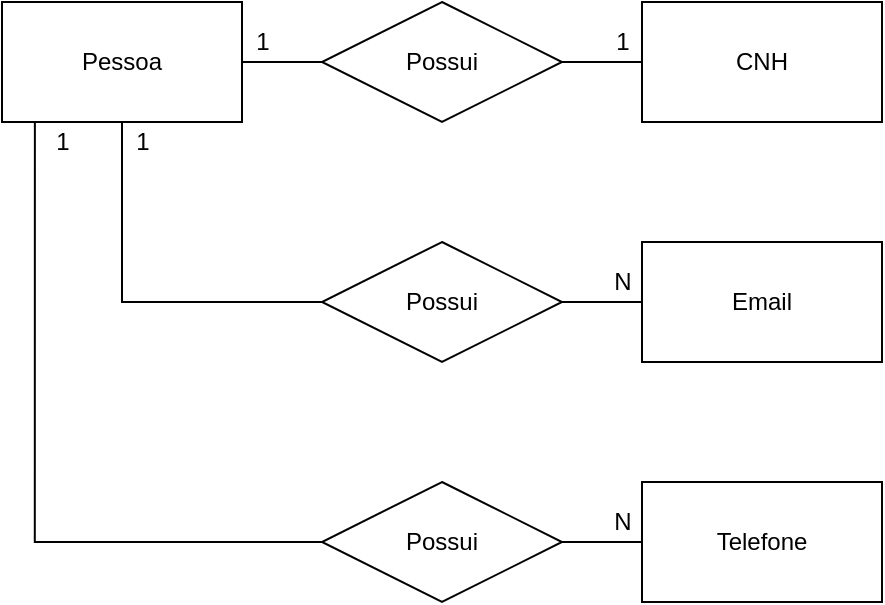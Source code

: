 <mxfile version="14.9.3" type="device" pages="2"><diagram id="R2lEEEUBdFMjLlhIrx00" name="CONCEITUAL"><mxGraphModel dx="868" dy="450" grid="1" gridSize="10" guides="1" tooltips="1" connect="1" arrows="1" fold="1" page="1" pageScale="1" pageWidth="850" pageHeight="1100" math="0" shadow="0" extFonts="Permanent Marker^https://fonts.googleapis.com/css?family=Permanent+Marker"><root><mxCell id="0"/><mxCell id="1" parent="0"/><mxCell id="jzW0tUs5qblFSiG50ejC-5" value="" style="edgeStyle=orthogonalEdgeStyle;rounded=0;orthogonalLoop=1;jettySize=auto;html=1;endArrow=none;endFill=0;" parent="1" source="jzW0tUs5qblFSiG50ejC-1" target="jzW0tUs5qblFSiG50ejC-3" edge="1"><mxGeometry relative="1" as="geometry"/></mxCell><mxCell id="jzW0tUs5qblFSiG50ejC-14" style="edgeStyle=orthogonalEdgeStyle;rounded=0;orthogonalLoop=1;jettySize=auto;html=1;entryX=0;entryY=0.5;entryDx=0;entryDy=0;endArrow=none;endFill=0;" parent="1" source="jzW0tUs5qblFSiG50ejC-1" target="jzW0tUs5qblFSiG50ejC-8" edge="1"><mxGeometry relative="1" as="geometry"><Array as="points"><mxPoint x="140" y="350"/></Array></mxGeometry></mxCell><mxCell id="jzW0tUs5qblFSiG50ejC-15" style="edgeStyle=orthogonalEdgeStyle;rounded=0;orthogonalLoop=1;jettySize=auto;html=1;entryX=0;entryY=0.5;entryDx=0;entryDy=0;endArrow=none;endFill=0;exitX=0.137;exitY=0.99;exitDx=0;exitDy=0;exitPerimeter=0;" parent="1" source="jzW0tUs5qblFSiG50ejC-1" target="jzW0tUs5qblFSiG50ejC-11" edge="1"><mxGeometry relative="1" as="geometry"><Array as="points"><mxPoint x="96" y="470"/></Array></mxGeometry></mxCell><mxCell id="jzW0tUs5qblFSiG50ejC-1" value="Pessoa" style="rounded=0;whiteSpace=wrap;html=1;" parent="1" vertex="1"><mxGeometry x="80" y="200" width="120" height="60" as="geometry"/></mxCell><mxCell id="jzW0tUs5qblFSiG50ejC-2" value="CNH" style="rounded=0;whiteSpace=wrap;html=1;" parent="1" vertex="1"><mxGeometry x="400" y="200" width="120" height="60" as="geometry"/></mxCell><mxCell id="jzW0tUs5qblFSiG50ejC-4" value="" style="edgeStyle=orthogonalEdgeStyle;rounded=0;orthogonalLoop=1;jettySize=auto;html=1;endArrow=none;endFill=0;" parent="1" source="jzW0tUs5qblFSiG50ejC-3" target="jzW0tUs5qblFSiG50ejC-2" edge="1"><mxGeometry relative="1" as="geometry"/></mxCell><mxCell id="jzW0tUs5qblFSiG50ejC-3" value="Possui" style="shape=rhombus;perimeter=rhombusPerimeter;whiteSpace=wrap;html=1;align=center;" parent="1" vertex="1"><mxGeometry x="240" y="200" width="120" height="60" as="geometry"/></mxCell><mxCell id="jzW0tUs5qblFSiG50ejC-6" value="1" style="text;html=1;align=center;verticalAlign=middle;resizable=0;points=[];autosize=1;strokeColor=none;" parent="1" vertex="1"><mxGeometry x="200" y="210" width="20" height="20" as="geometry"/></mxCell><mxCell id="jzW0tUs5qblFSiG50ejC-7" value="1" style="text;html=1;align=center;verticalAlign=middle;resizable=0;points=[];autosize=1;strokeColor=none;" parent="1" vertex="1"><mxGeometry x="380" y="210" width="20" height="20" as="geometry"/></mxCell><mxCell id="jzW0tUs5qblFSiG50ejC-8" value="Possui" style="shape=rhombus;perimeter=rhombusPerimeter;whiteSpace=wrap;html=1;align=center;" parent="1" vertex="1"><mxGeometry x="240" y="320" width="120" height="60" as="geometry"/></mxCell><mxCell id="jzW0tUs5qblFSiG50ejC-12" value="" style="edgeStyle=orthogonalEdgeStyle;rounded=0;orthogonalLoop=1;jettySize=auto;html=1;endArrow=none;endFill=0;" parent="1" source="jzW0tUs5qblFSiG50ejC-9" target="jzW0tUs5qblFSiG50ejC-8" edge="1"><mxGeometry relative="1" as="geometry"/></mxCell><mxCell id="jzW0tUs5qblFSiG50ejC-9" value="Email" style="rounded=0;whiteSpace=wrap;html=1;" parent="1" vertex="1"><mxGeometry x="400" y="320" width="120" height="60" as="geometry"/></mxCell><mxCell id="jzW0tUs5qblFSiG50ejC-13" value="" style="edgeStyle=orthogonalEdgeStyle;rounded=0;orthogonalLoop=1;jettySize=auto;html=1;endArrow=none;endFill=0;" parent="1" source="jzW0tUs5qblFSiG50ejC-10" target="jzW0tUs5qblFSiG50ejC-11" edge="1"><mxGeometry relative="1" as="geometry"/></mxCell><mxCell id="jzW0tUs5qblFSiG50ejC-10" value="Telefone" style="rounded=0;whiteSpace=wrap;html=1;" parent="1" vertex="1"><mxGeometry x="400" y="440" width="120" height="60" as="geometry"/></mxCell><mxCell id="jzW0tUs5qblFSiG50ejC-11" value="Possui" style="shape=rhombus;perimeter=rhombusPerimeter;whiteSpace=wrap;html=1;align=center;" parent="1" vertex="1"><mxGeometry x="240" y="440" width="120" height="60" as="geometry"/></mxCell><mxCell id="jzW0tUs5qblFSiG50ejC-16" value="N" style="text;html=1;align=center;verticalAlign=middle;resizable=0;points=[];autosize=1;strokeColor=none;" parent="1" vertex="1"><mxGeometry x="380" y="450" width="20" height="20" as="geometry"/></mxCell><mxCell id="jzW0tUs5qblFSiG50ejC-17" value="N" style="text;html=1;align=center;verticalAlign=middle;resizable=0;points=[];autosize=1;strokeColor=none;" parent="1" vertex="1"><mxGeometry x="380" y="330" width="20" height="20" as="geometry"/></mxCell><mxCell id="jzW0tUs5qblFSiG50ejC-18" value="1" style="text;html=1;align=center;verticalAlign=middle;resizable=0;points=[];autosize=1;strokeColor=none;" parent="1" vertex="1"><mxGeometry x="100" y="260" width="20" height="20" as="geometry"/></mxCell><mxCell id="jzW0tUs5qblFSiG50ejC-19" value="1" style="text;html=1;align=center;verticalAlign=middle;resizable=0;points=[];autosize=1;strokeColor=none;" parent="1" vertex="1"><mxGeometry x="140" y="260" width="20" height="20" as="geometry"/></mxCell></root></mxGraphModel></diagram><diagram id="HU5TENNjL9fV-DeCMTRh" name="LÓGICO"><mxGraphModel dx="868" dy="450" grid="1" gridSize="10" guides="1" tooltips="1" connect="1" arrows="1" fold="1" page="1" pageScale="1" pageWidth="827" pageHeight="1169" math="0" shadow="0"><root><mxCell id="JClVJHsbk94KMottOmzS-0"/><mxCell id="JClVJHsbk94KMottOmzS-1" parent="JClVJHsbk94KMottOmzS-0"/><mxCell id="JClVJHsbk94KMottOmzS-2" value="Pessoa" style="shape=table;startSize=30;container=1;collapsible=1;childLayout=tableLayout;fixedRows=1;rowLines=0;fontStyle=1;align=center;resizeLast=1;" vertex="1" parent="JClVJHsbk94KMottOmzS-1"><mxGeometry x="80" y="230" width="180" height="100" as="geometry"/></mxCell><mxCell id="JClVJHsbk94KMottOmzS-3" value="" style="shape=partialRectangle;collapsible=0;dropTarget=0;pointerEvents=0;fillColor=none;top=0;left=0;bottom=1;right=0;points=[[0,0.5],[1,0.5]];portConstraint=eastwest;" vertex="1" parent="JClVJHsbk94KMottOmzS-2"><mxGeometry y="30" width="180" height="30" as="geometry"/></mxCell><mxCell id="JClVJHsbk94KMottOmzS-4" value="PK" style="shape=partialRectangle;connectable=0;fillColor=none;top=0;left=0;bottom=0;right=0;fontStyle=1;overflow=hidden;" vertex="1" parent="JClVJHsbk94KMottOmzS-3"><mxGeometry width="30" height="30" as="geometry"/></mxCell><mxCell id="JClVJHsbk94KMottOmzS-5" value="IdPessoa" style="shape=partialRectangle;connectable=0;fillColor=none;top=0;left=0;bottom=0;right=0;align=left;spacingLeft=6;fontStyle=5;overflow=hidden;" vertex="1" parent="JClVJHsbk94KMottOmzS-3"><mxGeometry x="30" width="150" height="30" as="geometry"/></mxCell><mxCell id="JClVJHsbk94KMottOmzS-6" value="" style="shape=partialRectangle;collapsible=0;dropTarget=0;pointerEvents=0;fillColor=none;top=0;left=0;bottom=0;right=0;points=[[0,0.5],[1,0.5]];portConstraint=eastwest;" vertex="1" parent="JClVJHsbk94KMottOmzS-2"><mxGeometry y="60" width="180" height="30" as="geometry"/></mxCell><mxCell id="JClVJHsbk94KMottOmzS-7" value="" style="shape=partialRectangle;connectable=0;fillColor=none;top=0;left=0;bottom=0;right=0;editable=1;overflow=hidden;" vertex="1" parent="JClVJHsbk94KMottOmzS-6"><mxGeometry width="30" height="30" as="geometry"/></mxCell><mxCell id="JClVJHsbk94KMottOmzS-8" value="NomePessoa" style="shape=partialRectangle;connectable=0;fillColor=none;top=0;left=0;bottom=0;right=0;align=left;spacingLeft=6;overflow=hidden;" vertex="1" parent="JClVJHsbk94KMottOmzS-6"><mxGeometry x="30" width="150" height="30" as="geometry"/></mxCell><mxCell id="ZF90ZwvcLpRS-WUDgL6X-0" value="CNH" style="shape=table;startSize=30;container=1;collapsible=1;childLayout=tableLayout;fixedRows=1;rowLines=0;fontStyle=1;align=center;resizeLast=1;" vertex="1" parent="JClVJHsbk94KMottOmzS-1"><mxGeometry x="440" y="40" width="180" height="130" as="geometry"/></mxCell><mxCell id="ZF90ZwvcLpRS-WUDgL6X-1" value="" style="shape=partialRectangle;collapsible=0;dropTarget=0;pointerEvents=0;fillColor=none;top=0;left=0;bottom=0;right=0;points=[[0,0.5],[1,0.5]];portConstraint=eastwest;" vertex="1" parent="ZF90ZwvcLpRS-WUDgL6X-0"><mxGeometry y="30" width="180" height="30" as="geometry"/></mxCell><mxCell id="ZF90ZwvcLpRS-WUDgL6X-2" value="PK" style="shape=partialRectangle;connectable=0;fillColor=none;top=0;left=0;bottom=0;right=0;fontStyle=1;overflow=hidden;" vertex="1" parent="ZF90ZwvcLpRS-WUDgL6X-1"><mxGeometry width="60" height="30" as="geometry"/></mxCell><mxCell id="ZF90ZwvcLpRS-WUDgL6X-3" value="IdCNH" style="shape=partialRectangle;connectable=0;fillColor=none;top=0;left=0;bottom=0;right=0;align=left;spacingLeft=6;fontStyle=5;overflow=hidden;" vertex="1" parent="ZF90ZwvcLpRS-WUDgL6X-1"><mxGeometry x="60" width="120" height="30" as="geometry"/></mxCell><mxCell id="ZF90ZwvcLpRS-WUDgL6X-4" value="" style="shape=partialRectangle;collapsible=0;dropTarget=0;pointerEvents=0;fillColor=none;top=0;left=0;bottom=1;right=0;points=[[0,0.5],[1,0.5]];portConstraint=eastwest;" vertex="1" parent="ZF90ZwvcLpRS-WUDgL6X-0"><mxGeometry y="60" width="180" height="30" as="geometry"/></mxCell><mxCell id="ZF90ZwvcLpRS-WUDgL6X-5" value="FK" style="shape=partialRectangle;connectable=0;fillColor=none;top=0;left=0;bottom=0;right=0;fontStyle=1;overflow=hidden;" vertex="1" parent="ZF90ZwvcLpRS-WUDgL6X-4"><mxGeometry width="60" height="30" as="geometry"/></mxCell><mxCell id="ZF90ZwvcLpRS-WUDgL6X-6" value="IdPessoa" style="shape=partialRectangle;connectable=0;fillColor=none;top=0;left=0;bottom=0;right=0;align=left;spacingLeft=6;fontStyle=5;overflow=hidden;" vertex="1" parent="ZF90ZwvcLpRS-WUDgL6X-4"><mxGeometry x="60" width="120" height="30" as="geometry"/></mxCell><mxCell id="ZF90ZwvcLpRS-WUDgL6X-7" value="" style="shape=partialRectangle;collapsible=0;dropTarget=0;pointerEvents=0;fillColor=none;top=0;left=0;bottom=0;right=0;points=[[0,0.5],[1,0.5]];portConstraint=eastwest;" vertex="1" parent="ZF90ZwvcLpRS-WUDgL6X-0"><mxGeometry y="90" width="180" height="30" as="geometry"/></mxCell><mxCell id="ZF90ZwvcLpRS-WUDgL6X-8" value="" style="shape=partialRectangle;connectable=0;fillColor=none;top=0;left=0;bottom=0;right=0;editable=1;overflow=hidden;" vertex="1" parent="ZF90ZwvcLpRS-WUDgL6X-7"><mxGeometry width="60" height="30" as="geometry"/></mxCell><mxCell id="ZF90ZwvcLpRS-WUDgL6X-9" value="NumeroCNH" style="shape=partialRectangle;connectable=0;fillColor=none;top=0;left=0;bottom=0;right=0;align=left;spacingLeft=6;overflow=hidden;" vertex="1" parent="ZF90ZwvcLpRS-WUDgL6X-7"><mxGeometry x="60" width="120" height="30" as="geometry"/></mxCell><mxCell id="flZKg_nTRQccT6_HLeWX-0" value="Email" style="shape=table;startSize=30;container=1;collapsible=1;childLayout=tableLayout;fixedRows=1;rowLines=0;fontStyle=1;align=center;resizeLast=1;" vertex="1" parent="JClVJHsbk94KMottOmzS-1"><mxGeometry x="440" y="200" width="180" height="130" as="geometry"/></mxCell><mxCell id="flZKg_nTRQccT6_HLeWX-1" value="" style="shape=partialRectangle;collapsible=0;dropTarget=0;pointerEvents=0;fillColor=none;top=0;left=0;bottom=0;right=0;points=[[0,0.5],[1,0.5]];portConstraint=eastwest;" vertex="1" parent="flZKg_nTRQccT6_HLeWX-0"><mxGeometry y="30" width="180" height="30" as="geometry"/></mxCell><mxCell id="flZKg_nTRQccT6_HLeWX-2" value="PK" style="shape=partialRectangle;connectable=0;fillColor=none;top=0;left=0;bottom=0;right=0;fontStyle=1;overflow=hidden;" vertex="1" parent="flZKg_nTRQccT6_HLeWX-1"><mxGeometry width="60" height="30" as="geometry"/></mxCell><mxCell id="flZKg_nTRQccT6_HLeWX-3" value="IdEmail" style="shape=partialRectangle;connectable=0;fillColor=none;top=0;left=0;bottom=0;right=0;align=left;spacingLeft=6;fontStyle=5;overflow=hidden;" vertex="1" parent="flZKg_nTRQccT6_HLeWX-1"><mxGeometry x="60" width="120" height="30" as="geometry"/></mxCell><mxCell id="flZKg_nTRQccT6_HLeWX-4" value="" style="shape=partialRectangle;collapsible=0;dropTarget=0;pointerEvents=0;fillColor=none;top=0;left=0;bottom=1;right=0;points=[[0,0.5],[1,0.5]];portConstraint=eastwest;" vertex="1" parent="flZKg_nTRQccT6_HLeWX-0"><mxGeometry y="60" width="180" height="30" as="geometry"/></mxCell><mxCell id="flZKg_nTRQccT6_HLeWX-5" value="FK" style="shape=partialRectangle;connectable=0;fillColor=none;top=0;left=0;bottom=0;right=0;fontStyle=1;overflow=hidden;" vertex="1" parent="flZKg_nTRQccT6_HLeWX-4"><mxGeometry width="60" height="30" as="geometry"/></mxCell><mxCell id="flZKg_nTRQccT6_HLeWX-6" value="IdPessoa" style="shape=partialRectangle;connectable=0;fillColor=none;top=0;left=0;bottom=0;right=0;align=left;spacingLeft=6;fontStyle=5;overflow=hidden;" vertex="1" parent="flZKg_nTRQccT6_HLeWX-4"><mxGeometry x="60" width="120" height="30" as="geometry"/></mxCell><mxCell id="flZKg_nTRQccT6_HLeWX-7" value="" style="shape=partialRectangle;collapsible=0;dropTarget=0;pointerEvents=0;fillColor=none;top=0;left=0;bottom=0;right=0;points=[[0,0.5],[1,0.5]];portConstraint=eastwest;" vertex="1" parent="flZKg_nTRQccT6_HLeWX-0"><mxGeometry y="90" width="180" height="30" as="geometry"/></mxCell><mxCell id="flZKg_nTRQccT6_HLeWX-8" value="" style="shape=partialRectangle;connectable=0;fillColor=none;top=0;left=0;bottom=0;right=0;editable=1;overflow=hidden;" vertex="1" parent="flZKg_nTRQccT6_HLeWX-7"><mxGeometry width="60" height="30" as="geometry"/></mxCell><mxCell id="flZKg_nTRQccT6_HLeWX-9" value="_email" style="shape=partialRectangle;connectable=0;fillColor=none;top=0;left=0;bottom=0;right=0;align=left;spacingLeft=6;overflow=hidden;" vertex="1" parent="flZKg_nTRQccT6_HLeWX-7"><mxGeometry x="60" width="120" height="30" as="geometry"/></mxCell><mxCell id="flZKg_nTRQccT6_HLeWX-10" value="Telefone" style="shape=table;startSize=30;container=1;collapsible=1;childLayout=tableLayout;fixedRows=1;rowLines=0;fontStyle=1;align=center;resizeLast=1;" vertex="1" parent="JClVJHsbk94KMottOmzS-1"><mxGeometry x="440" y="360" width="180" height="130" as="geometry"/></mxCell><mxCell id="flZKg_nTRQccT6_HLeWX-11" value="" style="shape=partialRectangle;collapsible=0;dropTarget=0;pointerEvents=0;fillColor=none;top=0;left=0;bottom=0;right=0;points=[[0,0.5],[1,0.5]];portConstraint=eastwest;" vertex="1" parent="flZKg_nTRQccT6_HLeWX-10"><mxGeometry y="30" width="180" height="30" as="geometry"/></mxCell><mxCell id="flZKg_nTRQccT6_HLeWX-12" value="PK" style="shape=partialRectangle;connectable=0;fillColor=none;top=0;left=0;bottom=0;right=0;fontStyle=1;overflow=hidden;" vertex="1" parent="flZKg_nTRQccT6_HLeWX-11"><mxGeometry width="60" height="30" as="geometry"/></mxCell><mxCell id="flZKg_nTRQccT6_HLeWX-13" value="IdTelefone" style="shape=partialRectangle;connectable=0;fillColor=none;top=0;left=0;bottom=0;right=0;align=left;spacingLeft=6;fontStyle=5;overflow=hidden;" vertex="1" parent="flZKg_nTRQccT6_HLeWX-11"><mxGeometry x="60" width="120" height="30" as="geometry"/></mxCell><mxCell id="flZKg_nTRQccT6_HLeWX-14" value="" style="shape=partialRectangle;collapsible=0;dropTarget=0;pointerEvents=0;fillColor=none;top=0;left=0;bottom=1;right=0;points=[[0,0.5],[1,0.5]];portConstraint=eastwest;" vertex="1" parent="flZKg_nTRQccT6_HLeWX-10"><mxGeometry y="60" width="180" height="30" as="geometry"/></mxCell><mxCell id="flZKg_nTRQccT6_HLeWX-15" value="FK" style="shape=partialRectangle;connectable=0;fillColor=none;top=0;left=0;bottom=0;right=0;fontStyle=1;overflow=hidden;" vertex="1" parent="flZKg_nTRQccT6_HLeWX-14"><mxGeometry width="60" height="30" as="geometry"/></mxCell><mxCell id="flZKg_nTRQccT6_HLeWX-16" value="IdPessoa" style="shape=partialRectangle;connectable=0;fillColor=none;top=0;left=0;bottom=0;right=0;align=left;spacingLeft=6;fontStyle=5;overflow=hidden;" vertex="1" parent="flZKg_nTRQccT6_HLeWX-14"><mxGeometry x="60" width="120" height="30" as="geometry"/></mxCell><mxCell id="flZKg_nTRQccT6_HLeWX-17" value="" style="shape=partialRectangle;collapsible=0;dropTarget=0;pointerEvents=0;fillColor=none;top=0;left=0;bottom=0;right=0;points=[[0,0.5],[1,0.5]];portConstraint=eastwest;" vertex="1" parent="flZKg_nTRQccT6_HLeWX-10"><mxGeometry y="90" width="180" height="30" as="geometry"/></mxCell><mxCell id="flZKg_nTRQccT6_HLeWX-18" value="" style="shape=partialRectangle;connectable=0;fillColor=none;top=0;left=0;bottom=0;right=0;editable=1;overflow=hidden;" vertex="1" parent="flZKg_nTRQccT6_HLeWX-17"><mxGeometry width="60" height="30" as="geometry"/></mxCell><mxCell id="flZKg_nTRQccT6_HLeWX-19" value="NumeroTelefone" style="shape=partialRectangle;connectable=0;fillColor=none;top=0;left=0;bottom=0;right=0;align=left;spacingLeft=6;overflow=hidden;" vertex="1" parent="flZKg_nTRQccT6_HLeWX-17"><mxGeometry x="60" width="120" height="30" as="geometry"/></mxCell><mxCell id="jjZekt3rOdn7PIkZ8CWi-0" value="" style="edgeStyle=entityRelationEdgeStyle;fontSize=12;html=1;endArrow=ERmandOne;startArrow=ERmandOne;exitX=1;exitY=0.5;exitDx=0;exitDy=0;" edge="1" parent="JClVJHsbk94KMottOmzS-1" source="JClVJHsbk94KMottOmzS-3"><mxGeometry width="100" height="100" relative="1" as="geometry"><mxPoint x="340" y="220" as="sourcePoint"/><mxPoint x="440" y="120" as="targetPoint"/></mxGeometry></mxCell><mxCell id="jjZekt3rOdn7PIkZ8CWi-1" value="" style="edgeStyle=entityRelationEdgeStyle;fontSize=12;html=1;endArrow=ERoneToMany;exitX=1;exitY=0.5;exitDx=0;exitDy=0;entryX=0;entryY=0.5;entryDx=0;entryDy=0;" edge="1" parent="JClVJHsbk94KMottOmzS-1" source="JClVJHsbk94KMottOmzS-3" target="flZKg_nTRQccT6_HLeWX-4"><mxGeometry width="100" height="100" relative="1" as="geometry"><mxPoint x="340" y="380" as="sourcePoint"/><mxPoint x="440" y="280" as="targetPoint"/></mxGeometry></mxCell><mxCell id="jjZekt3rOdn7PIkZ8CWi-2" value="" style="edgeStyle=entityRelationEdgeStyle;fontSize=12;html=1;endArrow=ERoneToMany;exitX=1;exitY=0.5;exitDx=0;exitDy=0;" edge="1" parent="JClVJHsbk94KMottOmzS-1" source="JClVJHsbk94KMottOmzS-3"><mxGeometry width="100" height="100" relative="1" as="geometry"><mxPoint x="270" y="280" as="sourcePoint"/><mxPoint x="440" y="440" as="targetPoint"/></mxGeometry></mxCell></root></mxGraphModel></diagram></mxfile>